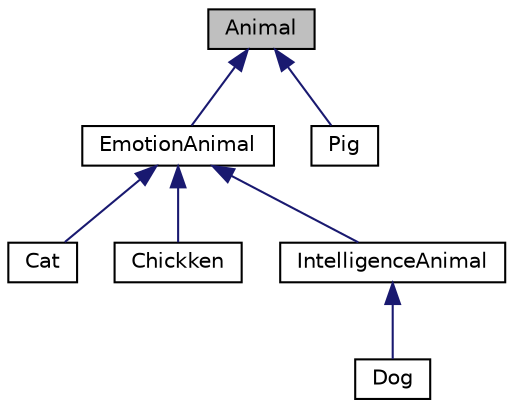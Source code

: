 digraph "Animal"
{
  edge [fontname="Helvetica",fontsize="10",labelfontname="Helvetica",labelfontsize="10"];
  node [fontname="Helvetica",fontsize="10",shape=record];
  Node0 [label="Animal",height=0.2,width=0.4,color="black", fillcolor="grey75", style="filled", fontcolor="black"];
  Node0 -> Node1 [dir="back",color="midnightblue",fontsize="10",style="solid",fontname="Helvetica"];
  Node1 [label="EmotionAnimal",height=0.2,width=0.4,color="black", fillcolor="white", style="filled",URL="$class_emotion_animal.html"];
  Node1 -> Node2 [dir="back",color="midnightblue",fontsize="10",style="solid",fontname="Helvetica"];
  Node2 [label="Cat",height=0.2,width=0.4,color="black", fillcolor="white", style="filled",URL="$class_cat.html"];
  Node1 -> Node3 [dir="back",color="midnightblue",fontsize="10",style="solid",fontname="Helvetica"];
  Node3 [label="Chickken",height=0.2,width=0.4,color="black", fillcolor="white", style="filled",URL="$class_chickken.html"];
  Node1 -> Node4 [dir="back",color="midnightblue",fontsize="10",style="solid",fontname="Helvetica"];
  Node4 [label="IntelligenceAnimal",height=0.2,width=0.4,color="black", fillcolor="white", style="filled",URL="$class_intelligence_animal.html"];
  Node4 -> Node5 [dir="back",color="midnightblue",fontsize="10",style="solid",fontname="Helvetica"];
  Node5 [label="Dog",height=0.2,width=0.4,color="black", fillcolor="white", style="filled",URL="$class_dog.html"];
  Node0 -> Node6 [dir="back",color="midnightblue",fontsize="10",style="solid",fontname="Helvetica"];
  Node6 [label="Pig",height=0.2,width=0.4,color="black", fillcolor="white", style="filled",URL="$class_pig.html"];
}
